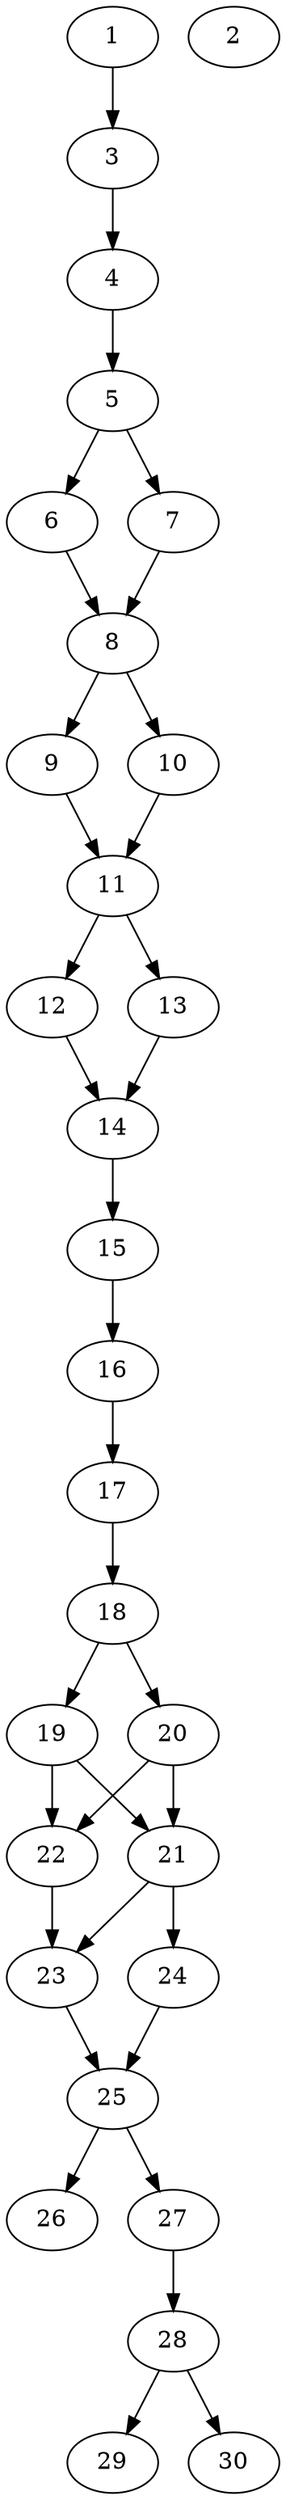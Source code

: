 // DAG automatically generated by daggen at Thu Oct  3 14:04:19 2019
// ./daggen --dot -n 30 --ccr 0.5 --fat 0.3 --regular 0.7 --density 0.9 --mindata 5242880 --maxdata 52428800 
digraph G {
  1 [size="22394880", alpha="0.15", expect_size="11197440"] 
  1 -> 3 [size ="11197440"]
  2 [size="74842112", alpha="0.05", expect_size="37421056"] 
  3 [size="103968768", alpha="0.18", expect_size="51984384"] 
  3 -> 4 [size ="51984384"]
  4 [size="104421376", alpha="0.01", expect_size="52210688"] 
  4 -> 5 [size ="52210688"]
  5 [size="47665152", alpha="0.13", expect_size="23832576"] 
  5 -> 6 [size ="23832576"]
  5 -> 7 [size ="23832576"]
  6 [size="87091200", alpha="0.00", expect_size="43545600"] 
  6 -> 8 [size ="43545600"]
  7 [size="86192128", alpha="0.02", expect_size="43096064"] 
  7 -> 8 [size ="43096064"]
  8 [size="88684544", alpha="0.03", expect_size="44342272"] 
  8 -> 9 [size ="44342272"]
  8 -> 10 [size ="44342272"]
  9 [size="46215168", alpha="0.19", expect_size="23107584"] 
  9 -> 11 [size ="23107584"]
  10 [size="82128896", alpha="0.02", expect_size="41064448"] 
  10 -> 11 [size ="41064448"]
  11 [size="80062464", alpha="0.03", expect_size="40031232"] 
  11 -> 12 [size ="40031232"]
  11 -> 13 [size ="40031232"]
  12 [size="55257088", alpha="0.02", expect_size="27628544"] 
  12 -> 14 [size ="27628544"]
  13 [size="76802048", alpha="0.10", expect_size="38401024"] 
  13 -> 14 [size ="38401024"]
  14 [size="67270656", alpha="0.10", expect_size="33635328"] 
  14 -> 15 [size ="33635328"]
  15 [size="71825408", alpha="0.18", expect_size="35912704"] 
  15 -> 16 [size ="35912704"]
  16 [size="38039552", alpha="0.20", expect_size="19019776"] 
  16 -> 17 [size ="19019776"]
  17 [size="38137856", alpha="0.03", expect_size="19068928"] 
  17 -> 18 [size ="19068928"]
  18 [size="48893952", alpha="0.08", expect_size="24446976"] 
  18 -> 19 [size ="24446976"]
  18 -> 20 [size ="24446976"]
  19 [size="61407232", alpha="0.06", expect_size="30703616"] 
  19 -> 21 [size ="30703616"]
  19 -> 22 [size ="30703616"]
  20 [size="57300992", alpha="0.19", expect_size="28650496"] 
  20 -> 21 [size ="28650496"]
  20 -> 22 [size ="28650496"]
  21 [size="67596288", alpha="0.16", expect_size="33798144"] 
  21 -> 23 [size ="33798144"]
  21 -> 24 [size ="33798144"]
  22 [size="81289216", alpha="0.06", expect_size="40644608"] 
  22 -> 23 [size ="40644608"]
  23 [size="90327040", alpha="0.15", expect_size="45163520"] 
  23 -> 25 [size ="45163520"]
  24 [size="43984896", alpha="0.05", expect_size="21992448"] 
  24 -> 25 [size ="21992448"]
  25 [size="90714112", alpha="0.02", expect_size="45357056"] 
  25 -> 26 [size ="45357056"]
  25 -> 27 [size ="45357056"]
  26 [size="81012736", alpha="0.16", expect_size="40506368"] 
  27 [size="78907392", alpha="0.06", expect_size="39453696"] 
  27 -> 28 [size ="39453696"]
  28 [size="94711808", alpha="0.12", expect_size="47355904"] 
  28 -> 29 [size ="47355904"]
  28 -> 30 [size ="47355904"]
  29 [size="37056512", alpha="0.06", expect_size="18528256"] 
  30 [size="64186368", alpha="0.15", expect_size="32093184"] 
}
